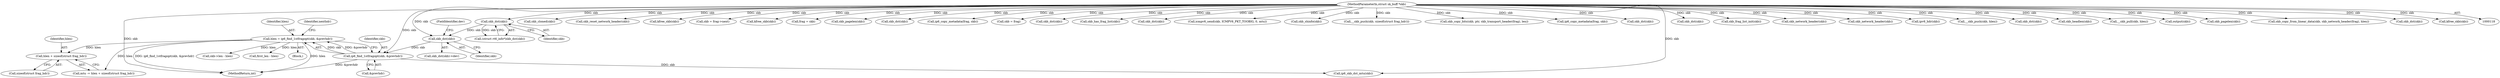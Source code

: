 digraph "0_linux_87c48fa3b4630905f98268dde838ee43626a060c_1@API" {
"1000244" [label="(Call,hlen + sizeof(struct frag_hdr))"];
"1000174" [label="(Call,hlen = ip6_find_1stfragopt(skb, &prevhdr))"];
"1000176" [label="(Call,ip6_find_1stfragopt(skb, &prevhdr))"];
"1000171" [label="(Call,skb_dst(skb))"];
"1000128" [label="(Call,skb_dst(skb))"];
"1000119" [label="(MethodParameterIn,struct sk_buff *skb)"];
"1000643" [label="(Call,skb->len - hlen)"];
"1000271" [label="(Call,skb_cloned(skb))"];
"1000177" [label="(Identifier,skb)"];
"1000381" [label="(Call,skb_reset_network_header(skb))"];
"1000219" [label="(Call,kfree_skb(skb))"];
"1000591" [label="(Call,skb = frag->next)"];
"1000242" [label="(Call,mtu -= hlen + sizeof(struct frag_hdr))"];
"1000176" [label="(Call,ip6_find_1stfragopt(skb, &prevhdr))"];
"1000868" [label="(Call,kfree_skb(skb))"];
"1000174" [label="(Call,hlen = ip6_find_1stfragopt(skb, &prevhdr))"];
"1000245" [label="(Identifier,hlen)"];
"1000598" [label="(Call,frag = skb)"];
"1000170" [label="(Call,skb_dst(skb)->dev)"];
"1000414" [label="(Call,skb_pagelen(skb))"];
"1000126" [label="(Call,(struct rt6_info*)skb_dst(skb))"];
"1000854" [label="(Call,skb_dst(skb))"];
"1000529" [label="(Call,ip6_copy_metadata(frag, skb))"];
"1000553" [label="(Call,skb = frag)"];
"1000173" [label="(FieldIdentifier,dev)"];
"1000128" [label="(Call,skb_dst(skb))"];
"1000205" [label="(Call,skb_dst(skb))"];
"1000249" [label="(Call,skb_has_frag_list(skb))"];
"1000361" [label="(Call,skb_dst(skb))"];
"1000208" [label="(Call,icmpv6_send(skb, ICMPV6_PKT_TOOBIG, 0, mtu))"];
"1000338" [label="(Call,skb_shinfo(skb))"];
"1000186" [label="(Call,ip6_skb_dst_mtu(skb))"];
"1000181" [label="(Identifier,nexthdr)"];
"1000244" [label="(Call,hlen + sizeof(struct frag_hdr))"];
"1000171" [label="(Call,skb_dst(skb))"];
"1000178" [label="(Call,&prevhdr)"];
"1000374" [label="(Call,__skb_push(skb, sizeof(struct frag_hdr)))"];
"1000794" [label="(Call,skb_copy_bits(skb, ptr, skb_transport_header(frag), len))"];
"1000246" [label="(Call,sizeof(struct frag_hdr))"];
"1000261" [label="(Call,first_len - hlen)"];
"1000710" [label="(Call,ip6_copy_metadata(frag, skb))"];
"1000129" [label="(Identifier,skb)"];
"1000848" [label="(Call,skb_dst(skb))"];
"1000121" [label="(Block,)"];
"1000872" [label="(MethodReturn,int)"];
"1000216" [label="(Call,skb_dst(skb))"];
"1000341" [label="(Call,skb_frag_list_init(skb))"];
"1000350" [label="(Call,skb_network_header(skb))"];
"1000384" [label="(Call,skb_network_header(skb))"];
"1000431" [label="(Call,ipv6_hdr(skb))"];
"1000378" [label="(Call,__skb_push(skb, hlen))"];
"1000865" [label="(Call,skb_dst(skb))"];
"1000422" [label="(Call,skb_headlen(skb))"];
"1000367" [label="(Call,__skb_pull(skb, hlen))"];
"1000175" [label="(Identifier,hlen)"];
"1000534" [label="(Call,output(skb))"];
"1000255" [label="(Call,skb_pagelen(skb))"];
"1000760" [label="(Call,skb_copy_from_linear_data(skb, skb_network_header(frag), hlen))"];
"1000702" [label="(Call,skb_dst(skb))"];
"1000857" [label="(Call,kfree_skb(skb))"];
"1000119" [label="(MethodParameterIn,struct sk_buff *skb)"];
"1000172" [label="(Identifier,skb)"];
"1000244" -> "1000242"  [label="AST: "];
"1000244" -> "1000246"  [label="CFG: "];
"1000245" -> "1000244"  [label="AST: "];
"1000246" -> "1000244"  [label="AST: "];
"1000242" -> "1000244"  [label="CFG: "];
"1000174" -> "1000244"  [label="DDG: hlen"];
"1000174" -> "1000121"  [label="AST: "];
"1000174" -> "1000176"  [label="CFG: "];
"1000175" -> "1000174"  [label="AST: "];
"1000176" -> "1000174"  [label="AST: "];
"1000181" -> "1000174"  [label="CFG: "];
"1000174" -> "1000872"  [label="DDG: ip6_find_1stfragopt(skb, &prevhdr)"];
"1000174" -> "1000872"  [label="DDG: hlen"];
"1000176" -> "1000174"  [label="DDG: skb"];
"1000176" -> "1000174"  [label="DDG: &prevhdr"];
"1000174" -> "1000242"  [label="DDG: hlen"];
"1000174" -> "1000261"  [label="DDG: hlen"];
"1000174" -> "1000643"  [label="DDG: hlen"];
"1000176" -> "1000178"  [label="CFG: "];
"1000177" -> "1000176"  [label="AST: "];
"1000178" -> "1000176"  [label="AST: "];
"1000176" -> "1000872"  [label="DDG: &prevhdr"];
"1000171" -> "1000176"  [label="DDG: skb"];
"1000119" -> "1000176"  [label="DDG: skb"];
"1000176" -> "1000186"  [label="DDG: skb"];
"1000171" -> "1000170"  [label="AST: "];
"1000171" -> "1000172"  [label="CFG: "];
"1000172" -> "1000171"  [label="AST: "];
"1000173" -> "1000171"  [label="CFG: "];
"1000128" -> "1000171"  [label="DDG: skb"];
"1000119" -> "1000171"  [label="DDG: skb"];
"1000128" -> "1000126"  [label="AST: "];
"1000128" -> "1000129"  [label="CFG: "];
"1000129" -> "1000128"  [label="AST: "];
"1000126" -> "1000128"  [label="CFG: "];
"1000128" -> "1000126"  [label="DDG: skb"];
"1000119" -> "1000128"  [label="DDG: skb"];
"1000119" -> "1000118"  [label="AST: "];
"1000119" -> "1000872"  [label="DDG: skb"];
"1000119" -> "1000186"  [label="DDG: skb"];
"1000119" -> "1000205"  [label="DDG: skb"];
"1000119" -> "1000208"  [label="DDG: skb"];
"1000119" -> "1000216"  [label="DDG: skb"];
"1000119" -> "1000219"  [label="DDG: skb"];
"1000119" -> "1000249"  [label="DDG: skb"];
"1000119" -> "1000255"  [label="DDG: skb"];
"1000119" -> "1000271"  [label="DDG: skb"];
"1000119" -> "1000338"  [label="DDG: skb"];
"1000119" -> "1000341"  [label="DDG: skb"];
"1000119" -> "1000350"  [label="DDG: skb"];
"1000119" -> "1000361"  [label="DDG: skb"];
"1000119" -> "1000367"  [label="DDG: skb"];
"1000119" -> "1000374"  [label="DDG: skb"];
"1000119" -> "1000378"  [label="DDG: skb"];
"1000119" -> "1000381"  [label="DDG: skb"];
"1000119" -> "1000384"  [label="DDG: skb"];
"1000119" -> "1000414"  [label="DDG: skb"];
"1000119" -> "1000422"  [label="DDG: skb"];
"1000119" -> "1000431"  [label="DDG: skb"];
"1000119" -> "1000529"  [label="DDG: skb"];
"1000119" -> "1000534"  [label="DDG: skb"];
"1000119" -> "1000553"  [label="DDG: skb"];
"1000119" -> "1000591"  [label="DDG: skb"];
"1000119" -> "1000598"  [label="DDG: skb"];
"1000119" -> "1000702"  [label="DDG: skb"];
"1000119" -> "1000710"  [label="DDG: skb"];
"1000119" -> "1000760"  [label="DDG: skb"];
"1000119" -> "1000794"  [label="DDG: skb"];
"1000119" -> "1000848"  [label="DDG: skb"];
"1000119" -> "1000854"  [label="DDG: skb"];
"1000119" -> "1000857"  [label="DDG: skb"];
"1000119" -> "1000865"  [label="DDG: skb"];
"1000119" -> "1000868"  [label="DDG: skb"];
}
